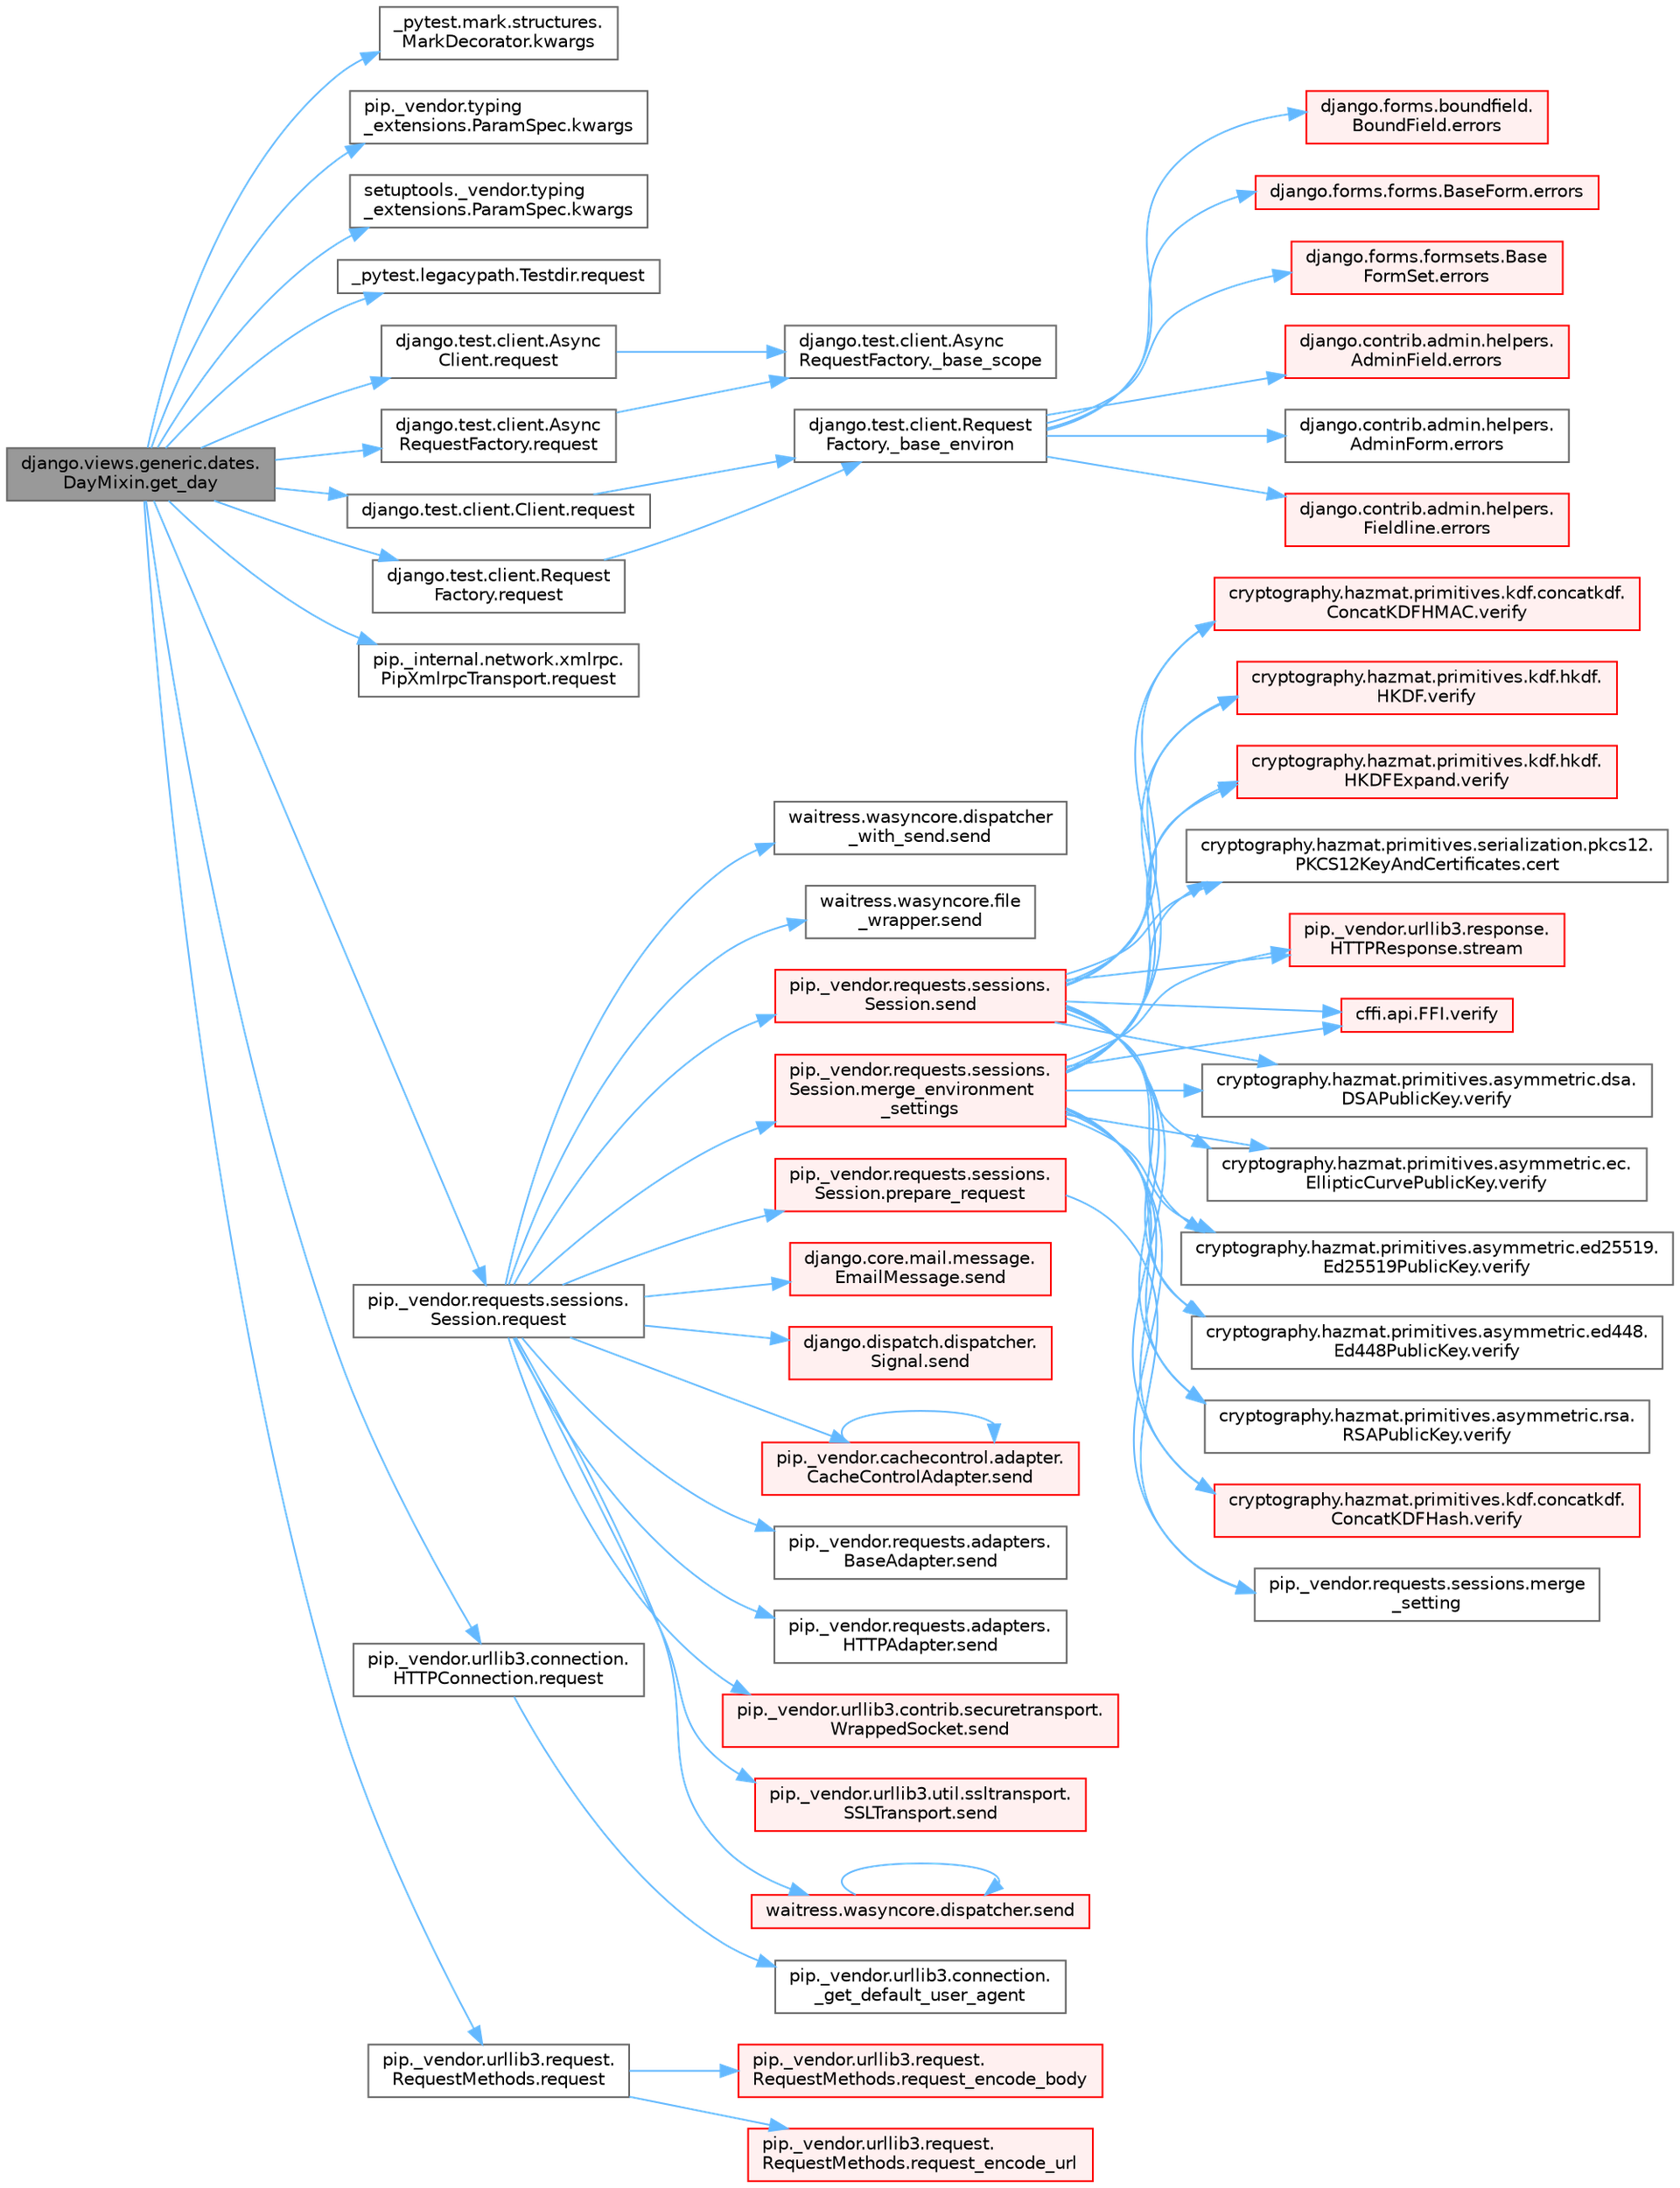 digraph "django.views.generic.dates.DayMixin.get_day"
{
 // LATEX_PDF_SIZE
  bgcolor="transparent";
  edge [fontname=Helvetica,fontsize=10,labelfontname=Helvetica,labelfontsize=10];
  node [fontname=Helvetica,fontsize=10,shape=box,height=0.2,width=0.4];
  rankdir="LR";
  Node1 [id="Node000001",label="django.views.generic.dates.\lDayMixin.get_day",height=0.2,width=0.4,color="gray40", fillcolor="grey60", style="filled", fontcolor="black",tooltip=" "];
  Node1 -> Node2 [id="edge1_Node000001_Node000002",color="steelblue1",style="solid",tooltip=" "];
  Node2 [id="Node000002",label="_pytest.mark.structures.\lMarkDecorator.kwargs",height=0.2,width=0.4,color="grey40", fillcolor="white", style="filled",URL="$class__pytest_1_1mark_1_1structures_1_1_mark_decorator.html#a07868e83e39f7b31121b611e3627a77c",tooltip=" "];
  Node1 -> Node3 [id="edge2_Node000001_Node000003",color="steelblue1",style="solid",tooltip=" "];
  Node3 [id="Node000003",label="pip._vendor.typing\l_extensions.ParamSpec.kwargs",height=0.2,width=0.4,color="grey40", fillcolor="white", style="filled",URL="$classpip_1_1__vendor_1_1typing__extensions_1_1_param_spec.html#a7533d6714916929b5b3c9ba8f94f1f90",tooltip=" "];
  Node1 -> Node4 [id="edge3_Node000001_Node000004",color="steelblue1",style="solid",tooltip=" "];
  Node4 [id="Node000004",label="setuptools._vendor.typing\l_extensions.ParamSpec.kwargs",height=0.2,width=0.4,color="grey40", fillcolor="white", style="filled",URL="$classsetuptools_1_1__vendor_1_1typing__extensions_1_1_param_spec.html#a3ffadc8575bdbfca5ad02298256b6213",tooltip=" "];
  Node1 -> Node5 [id="edge4_Node000001_Node000005",color="steelblue1",style="solid",tooltip=" "];
  Node5 [id="Node000005",label="_pytest.legacypath.Testdir.request",height=0.2,width=0.4,color="grey40", fillcolor="white", style="filled",URL="$class__pytest_1_1legacypath_1_1_testdir.html#a0e10c900efcd764da85254119e4d64c4",tooltip=" "];
  Node1 -> Node6 [id="edge5_Node000001_Node000006",color="steelblue1",style="solid",tooltip=" "];
  Node6 [id="Node000006",label="django.test.client.Async\lClient.request",height=0.2,width=0.4,color="grey40", fillcolor="white", style="filled",URL="$classdjango_1_1test_1_1client_1_1_async_client.html#a891cc2f6b81dcf3583bbbde8d21a713a",tooltip=" "];
  Node6 -> Node7 [id="edge6_Node000006_Node000007",color="steelblue1",style="solid",tooltip=" "];
  Node7 [id="Node000007",label="django.test.client.Async\lRequestFactory._base_scope",height=0.2,width=0.4,color="grey40", fillcolor="white", style="filled",URL="$classdjango_1_1test_1_1client_1_1_async_request_factory.html#a0e43cc21668d0a42c46524d5116d8654",tooltip=" "];
  Node1 -> Node8 [id="edge7_Node000001_Node000008",color="steelblue1",style="solid",tooltip=" "];
  Node8 [id="Node000008",label="django.test.client.Async\lRequestFactory.request",height=0.2,width=0.4,color="grey40", fillcolor="white", style="filled",URL="$classdjango_1_1test_1_1client_1_1_async_request_factory.html#aab026845547a4c2d9203b8710b90f6cd",tooltip=" "];
  Node8 -> Node7 [id="edge8_Node000008_Node000007",color="steelblue1",style="solid",tooltip=" "];
  Node1 -> Node9 [id="edge9_Node000001_Node000009",color="steelblue1",style="solid",tooltip=" "];
  Node9 [id="Node000009",label="django.test.client.Client.request",height=0.2,width=0.4,color="grey40", fillcolor="white", style="filled",URL="$classdjango_1_1test_1_1client_1_1_client.html#a2f51c5251142ab6503937051936e33fa",tooltip=" "];
  Node9 -> Node10 [id="edge10_Node000009_Node000010",color="steelblue1",style="solid",tooltip=" "];
  Node10 [id="Node000010",label="django.test.client.Request\lFactory._base_environ",height=0.2,width=0.4,color="grey40", fillcolor="white", style="filled",URL="$classdjango_1_1test_1_1client_1_1_request_factory.html#ab650654b992f4e9fc9e30bd0442973c1",tooltip=" "];
  Node10 -> Node11 [id="edge11_Node000010_Node000011",color="steelblue1",style="solid",tooltip=" "];
  Node11 [id="Node000011",label="django.contrib.admin.helpers.\lAdminField.errors",height=0.2,width=0.4,color="red", fillcolor="#FFF0F0", style="filled",URL="$classdjango_1_1contrib_1_1admin_1_1helpers_1_1_admin_field.html#a2ed7041739e06b7ebeb076401379c675",tooltip=" "];
  Node10 -> Node1820 [id="edge12_Node000010_Node001820",color="steelblue1",style="solid",tooltip=" "];
  Node1820 [id="Node001820",label="django.contrib.admin.helpers.\lAdminForm.errors",height=0.2,width=0.4,color="grey40", fillcolor="white", style="filled",URL="$classdjango_1_1contrib_1_1admin_1_1helpers_1_1_admin_form.html#a3ccc9540a232de721c24f95c26a2b34a",tooltip=" "];
  Node10 -> Node1821 [id="edge13_Node000010_Node001821",color="steelblue1",style="solid",tooltip=" "];
  Node1821 [id="Node001821",label="django.contrib.admin.helpers.\lFieldline.errors",height=0.2,width=0.4,color="red", fillcolor="#FFF0F0", style="filled",URL="$classdjango_1_1contrib_1_1admin_1_1helpers_1_1_fieldline.html#ac0094313ce4b91212414f914a381499d",tooltip=" "];
  Node10 -> Node1822 [id="edge14_Node000010_Node001822",color="steelblue1",style="solid",tooltip=" "];
  Node1822 [id="Node001822",label="django.forms.boundfield.\lBoundField.errors",height=0.2,width=0.4,color="red", fillcolor="#FFF0F0", style="filled",URL="$classdjango_1_1forms_1_1boundfield_1_1_bound_field.html#a47569da22ccdcdd1bb15a2506a0a5f6e",tooltip=" "];
  Node10 -> Node1823 [id="edge15_Node000010_Node001823",color="steelblue1",style="solid",tooltip=" "];
  Node1823 [id="Node001823",label="django.forms.forms.BaseForm.errors",height=0.2,width=0.4,color="red", fillcolor="#FFF0F0", style="filled",URL="$classdjango_1_1forms_1_1forms_1_1_base_form.html#aca47cb75eb6c321d1c429b33eca94d49",tooltip=" "];
  Node10 -> Node1908 [id="edge16_Node000010_Node001908",color="steelblue1",style="solid",tooltip=" "];
  Node1908 [id="Node001908",label="django.forms.formsets.Base\lFormSet.errors",height=0.2,width=0.4,color="red", fillcolor="#FFF0F0", style="filled",URL="$classdjango_1_1forms_1_1formsets_1_1_base_form_set.html#a9e249e2240c3ae2775249e3d3da42020",tooltip=" "];
  Node1 -> Node472 [id="edge17_Node000001_Node000472",color="steelblue1",style="solid",tooltip=" "];
  Node472 [id="Node000472",label="django.test.client.Request\lFactory.request",height=0.2,width=0.4,color="grey40", fillcolor="white", style="filled",URL="$classdjango_1_1test_1_1client_1_1_request_factory.html#adae411ab0df6839c5364b647e4dc63ad",tooltip=" "];
  Node472 -> Node10 [id="edge18_Node000472_Node000010",color="steelblue1",style="solid",tooltip=" "];
  Node1 -> Node473 [id="edge19_Node000001_Node000473",color="steelblue1",style="solid",tooltip=" "];
  Node473 [id="Node000473",label="pip._internal.network.xmlrpc.\lPipXmlrpcTransport.request",height=0.2,width=0.4,color="grey40", fillcolor="white", style="filled",URL="$classpip_1_1__internal_1_1network_1_1xmlrpc_1_1_pip_xmlrpc_transport.html#a91d1ed180fbf8bcc25f6747a72614c5f",tooltip=" "];
  Node1 -> Node474 [id="edge20_Node000001_Node000474",color="steelblue1",style="solid",tooltip=" "];
  Node474 [id="Node000474",label="pip._vendor.requests.sessions.\lSession.request",height=0.2,width=0.4,color="grey40", fillcolor="white", style="filled",URL="$classpip_1_1__vendor_1_1requests_1_1sessions_1_1_session.html#a3dddfa16e93faa1a1a553936d913482b",tooltip=" "];
  Node474 -> Node475 [id="edge21_Node000474_Node000475",color="steelblue1",style="solid",tooltip=" "];
  Node475 [id="Node000475",label="pip._vendor.requests.sessions.\lSession.merge_environment\l_settings",height=0.2,width=0.4,color="red", fillcolor="#FFF0F0", style="filled",URL="$classpip_1_1__vendor_1_1requests_1_1sessions_1_1_session.html#a1bbc07ae0fd8434a0ae651e3eb482be0",tooltip=" "];
  Node475 -> Node476 [id="edge22_Node000475_Node000476",color="steelblue1",style="solid",tooltip=" "];
  Node476 [id="Node000476",label="cryptography.hazmat.primitives.serialization.pkcs12.\lPKCS12KeyAndCertificates.cert",height=0.2,width=0.4,color="grey40", fillcolor="white", style="filled",URL="$classcryptography_1_1hazmat_1_1primitives_1_1serialization_1_1pkcs12_1_1_p_k_c_s12_key_and_certificates.html#a7a1d98fee8ed8175805ab085c9ecb5e0",tooltip=" "];
  Node475 -> Node477 [id="edge23_Node000475_Node000477",color="steelblue1",style="solid",tooltip=" "];
  Node477 [id="Node000477",label="pip._vendor.requests.sessions.merge\l_setting",height=0.2,width=0.4,color="grey40", fillcolor="white", style="filled",URL="$namespacepip_1_1__vendor_1_1requests_1_1sessions.html#a2ff5e46d93c274334e41f4544e9eda84",tooltip=" "];
  Node475 -> Node205 [id="edge24_Node000475_Node000205",color="steelblue1",style="solid",tooltip=" "];
  Node205 [id="Node000205",label="pip._vendor.urllib3.response.\lHTTPResponse.stream",height=0.2,width=0.4,color="red", fillcolor="#FFF0F0", style="filled",URL="$classpip_1_1__vendor_1_1urllib3_1_1response_1_1_h_t_t_p_response.html#a8d802b25f09dd341838a1d631ffc4f62",tooltip=" "];
  Node475 -> Node478 [id="edge25_Node000475_Node000478",color="steelblue1",style="solid",tooltip=" "];
  Node478 [id="Node000478",label="cffi.api.FFI.verify",height=0.2,width=0.4,color="red", fillcolor="#FFF0F0", style="filled",URL="$classcffi_1_1api_1_1_f_f_i.html#ac05cd4cf779cb85543c4cd5fa8a6d333",tooltip=" "];
  Node475 -> Node480 [id="edge26_Node000475_Node000480",color="steelblue1",style="solid",tooltip=" "];
  Node480 [id="Node000480",label="cryptography.hazmat.primitives.asymmetric.dsa.\lDSAPublicKey.verify",height=0.2,width=0.4,color="grey40", fillcolor="white", style="filled",URL="$classcryptography_1_1hazmat_1_1primitives_1_1asymmetric_1_1dsa_1_1_d_s_a_public_key.html#ad0552a7e074dda3d2486b6e918cfc9d8",tooltip=" "];
  Node475 -> Node481 [id="edge27_Node000475_Node000481",color="steelblue1",style="solid",tooltip=" "];
  Node481 [id="Node000481",label="cryptography.hazmat.primitives.asymmetric.ec.\lEllipticCurvePublicKey.verify",height=0.2,width=0.4,color="grey40", fillcolor="white", style="filled",URL="$classcryptography_1_1hazmat_1_1primitives_1_1asymmetric_1_1ec_1_1_elliptic_curve_public_key.html#a7f75c00034242b7ae917b567db16bf60",tooltip=" "];
  Node475 -> Node482 [id="edge28_Node000475_Node000482",color="steelblue1",style="solid",tooltip=" "];
  Node482 [id="Node000482",label="cryptography.hazmat.primitives.asymmetric.ed25519.\lEd25519PublicKey.verify",height=0.2,width=0.4,color="grey40", fillcolor="white", style="filled",URL="$classcryptography_1_1hazmat_1_1primitives_1_1asymmetric_1_1ed25519_1_1_ed25519_public_key.html#a23d01b9908cadb1f6765bd6792371c80",tooltip=" "];
  Node475 -> Node483 [id="edge29_Node000475_Node000483",color="steelblue1",style="solid",tooltip=" "];
  Node483 [id="Node000483",label="cryptography.hazmat.primitives.asymmetric.ed448.\lEd448PublicKey.verify",height=0.2,width=0.4,color="grey40", fillcolor="white", style="filled",URL="$classcryptography_1_1hazmat_1_1primitives_1_1asymmetric_1_1ed448_1_1_ed448_public_key.html#a34d2a2d64f969ef56c2cb67994bacf86",tooltip=" "];
  Node475 -> Node484 [id="edge30_Node000475_Node000484",color="steelblue1",style="solid",tooltip=" "];
  Node484 [id="Node000484",label="cryptography.hazmat.primitives.asymmetric.rsa.\lRSAPublicKey.verify",height=0.2,width=0.4,color="grey40", fillcolor="white", style="filled",URL="$classcryptography_1_1hazmat_1_1primitives_1_1asymmetric_1_1rsa_1_1_r_s_a_public_key.html#a8c3715fa7e1b4a8bfd89482e40f1fe53",tooltip=" "];
  Node475 -> Node485 [id="edge31_Node000475_Node000485",color="steelblue1",style="solid",tooltip=" "];
  Node485 [id="Node000485",label="cryptography.hazmat.primitives.kdf.concatkdf.\lConcatKDFHash.verify",height=0.2,width=0.4,color="red", fillcolor="#FFF0F0", style="filled",URL="$classcryptography_1_1hazmat_1_1primitives_1_1kdf_1_1concatkdf_1_1_concat_k_d_f_hash.html#a872e664133e0cc33672c6fa5929f0bf8",tooltip=" "];
  Node475 -> Node510 [id="edge32_Node000475_Node000510",color="steelblue1",style="solid",tooltip=" "];
  Node510 [id="Node000510",label="cryptography.hazmat.primitives.kdf.concatkdf.\lConcatKDFHMAC.verify",height=0.2,width=0.4,color="red", fillcolor="#FFF0F0", style="filled",URL="$classcryptography_1_1hazmat_1_1primitives_1_1kdf_1_1concatkdf_1_1_concat_k_d_f_h_m_a_c.html#aa6a81903e1b96874301933bc996c78bd",tooltip=" "];
  Node475 -> Node511 [id="edge33_Node000475_Node000511",color="steelblue1",style="solid",tooltip=" "];
  Node511 [id="Node000511",label="cryptography.hazmat.primitives.kdf.hkdf.\lHKDF.verify",height=0.2,width=0.4,color="red", fillcolor="#FFF0F0", style="filled",URL="$classcryptography_1_1hazmat_1_1primitives_1_1kdf_1_1hkdf_1_1_h_k_d_f.html#a7ac8bf663d79e3c30b68d44331902304",tooltip=" "];
  Node475 -> Node512 [id="edge34_Node000475_Node000512",color="steelblue1",style="solid",tooltip=" "];
  Node512 [id="Node000512",label="cryptography.hazmat.primitives.kdf.hkdf.\lHKDFExpand.verify",height=0.2,width=0.4,color="red", fillcolor="#FFF0F0", style="filled",URL="$classcryptography_1_1hazmat_1_1primitives_1_1kdf_1_1hkdf_1_1_h_k_d_f_expand.html#a74f916e6649372a432769965a7e01fea",tooltip=" "];
  Node474 -> Node4449 [id="edge35_Node000474_Node004449",color="steelblue1",style="solid",tooltip=" "];
  Node4449 [id="Node004449",label="pip._vendor.requests.sessions.\lSession.prepare_request",height=0.2,width=0.4,color="red", fillcolor="#FFF0F0", style="filled",URL="$classpip_1_1__vendor_1_1requests_1_1sessions_1_1_session.html#a486c476ce9c610313da438d9fbd53f7b",tooltip=" "];
  Node4449 -> Node477 [id="edge36_Node004449_Node000477",color="steelblue1",style="solid",tooltip=" "];
  Node474 -> Node4325 [id="edge37_Node000474_Node004325",color="steelblue1",style="solid",tooltip=" "];
  Node4325 [id="Node004325",label="django.core.mail.message.\lEmailMessage.send",height=0.2,width=0.4,color="red", fillcolor="#FFF0F0", style="filled",URL="$classdjango_1_1core_1_1mail_1_1message_1_1_email_message.html#a18fd6d168e6aa27742a4057b4ab9b439",tooltip=" "];
  Node474 -> Node4329 [id="edge38_Node000474_Node004329",color="steelblue1",style="solid",tooltip=" "];
  Node4329 [id="Node004329",label="django.dispatch.dispatcher.\lSignal.send",height=0.2,width=0.4,color="red", fillcolor="#FFF0F0", style="filled",URL="$classdjango_1_1dispatch_1_1dispatcher_1_1_signal.html#a065269c5c5f8d45e7b902dda3245bdbb",tooltip=" "];
  Node474 -> Node4332 [id="edge39_Node000474_Node004332",color="steelblue1",style="solid",tooltip=" "];
  Node4332 [id="Node004332",label="pip._vendor.cachecontrol.adapter.\lCacheControlAdapter.send",height=0.2,width=0.4,color="red", fillcolor="#FFF0F0", style="filled",URL="$classpip_1_1__vendor_1_1cachecontrol_1_1adapter_1_1_cache_control_adapter.html#a7f846578832fd1a27f921f7466b4d2fa",tooltip=" "];
  Node4332 -> Node4332 [id="edge40_Node004332_Node004332",color="steelblue1",style="solid",tooltip=" "];
  Node474 -> Node4335 [id="edge41_Node000474_Node004335",color="steelblue1",style="solid",tooltip=" "];
  Node4335 [id="Node004335",label="pip._vendor.requests.adapters.\lBaseAdapter.send",height=0.2,width=0.4,color="grey40", fillcolor="white", style="filled",URL="$classpip_1_1__vendor_1_1requests_1_1adapters_1_1_base_adapter.html#a71b96d00d14b1eb64886afb3d5a6e2b0",tooltip=" "];
  Node474 -> Node4336 [id="edge42_Node000474_Node004336",color="steelblue1",style="solid",tooltip=" "];
  Node4336 [id="Node004336",label="pip._vendor.requests.adapters.\lHTTPAdapter.send",height=0.2,width=0.4,color="grey40", fillcolor="white", style="filled",URL="$classpip_1_1__vendor_1_1requests_1_1adapters_1_1_h_t_t_p_adapter.html#aa75dd0f80148babfc8b50bbc9a504e8d",tooltip=" "];
  Node474 -> Node4337 [id="edge43_Node000474_Node004337",color="steelblue1",style="solid",tooltip=" "];
  Node4337 [id="Node004337",label="pip._vendor.requests.sessions.\lSession.send",height=0.2,width=0.4,color="red", fillcolor="#FFF0F0", style="filled",URL="$classpip_1_1__vendor_1_1requests_1_1sessions_1_1_session.html#ac53877008b8d3c6901be36033885124c",tooltip=" "];
  Node4337 -> Node476 [id="edge44_Node004337_Node000476",color="steelblue1",style="solid",tooltip=" "];
  Node4337 -> Node205 [id="edge45_Node004337_Node000205",color="steelblue1",style="solid",tooltip=" "];
  Node4337 -> Node478 [id="edge46_Node004337_Node000478",color="steelblue1",style="solid",tooltip=" "];
  Node4337 -> Node480 [id="edge47_Node004337_Node000480",color="steelblue1",style="solid",tooltip=" "];
  Node4337 -> Node481 [id="edge48_Node004337_Node000481",color="steelblue1",style="solid",tooltip=" "];
  Node4337 -> Node482 [id="edge49_Node004337_Node000482",color="steelblue1",style="solid",tooltip=" "];
  Node4337 -> Node483 [id="edge50_Node004337_Node000483",color="steelblue1",style="solid",tooltip=" "];
  Node4337 -> Node484 [id="edge51_Node004337_Node000484",color="steelblue1",style="solid",tooltip=" "];
  Node4337 -> Node485 [id="edge52_Node004337_Node000485",color="steelblue1",style="solid",tooltip=" "];
  Node4337 -> Node510 [id="edge53_Node004337_Node000510",color="steelblue1",style="solid",tooltip=" "];
  Node4337 -> Node511 [id="edge54_Node004337_Node000511",color="steelblue1",style="solid",tooltip=" "];
  Node4337 -> Node512 [id="edge55_Node004337_Node000512",color="steelblue1",style="solid",tooltip=" "];
  Node474 -> Node4342 [id="edge56_Node000474_Node004342",color="steelblue1",style="solid",tooltip=" "];
  Node4342 [id="Node004342",label="pip._vendor.urllib3.contrib.securetransport.\lWrappedSocket.send",height=0.2,width=0.4,color="red", fillcolor="#FFF0F0", style="filled",URL="$classpip_1_1__vendor_1_1urllib3_1_1contrib_1_1securetransport_1_1_wrapped_socket.html#afefa6637ff2836086372e94b4872b076",tooltip=" "];
  Node474 -> Node4344 [id="edge57_Node000474_Node004344",color="steelblue1",style="solid",tooltip=" "];
  Node4344 [id="Node004344",label="pip._vendor.urllib3.util.ssltransport.\lSSLTransport.send",height=0.2,width=0.4,color="red", fillcolor="#FFF0F0", style="filled",URL="$classpip_1_1__vendor_1_1urllib3_1_1util_1_1ssltransport_1_1_s_s_l_transport.html#ae07b4d8069dbc1dab07b52db5acdb71a",tooltip=" "];
  Node474 -> Node4345 [id="edge58_Node000474_Node004345",color="steelblue1",style="solid",tooltip=" "];
  Node4345 [id="Node004345",label="waitress.wasyncore.dispatcher.send",height=0.2,width=0.4,color="red", fillcolor="#FFF0F0", style="filled",URL="$classwaitress_1_1wasyncore_1_1dispatcher.html#aa36a1d97600508f07138eab0658775c9",tooltip=" "];
  Node4345 -> Node4345 [id="edge59_Node004345_Node004345",color="steelblue1",style="solid",tooltip=" "];
  Node474 -> Node4346 [id="edge60_Node000474_Node004346",color="steelblue1",style="solid",tooltip=" "];
  Node4346 [id="Node004346",label="waitress.wasyncore.dispatcher\l_with_send.send",height=0.2,width=0.4,color="grey40", fillcolor="white", style="filled",URL="$classwaitress_1_1wasyncore_1_1dispatcher__with__send.html#a47052361f8df52adae77154c5ac2e95d",tooltip=" "];
  Node474 -> Node4347 [id="edge61_Node000474_Node004347",color="steelblue1",style="solid",tooltip=" "];
  Node4347 [id="Node004347",label="waitress.wasyncore.file\l_wrapper.send",height=0.2,width=0.4,color="grey40", fillcolor="white", style="filled",URL="$classwaitress_1_1wasyncore_1_1file__wrapper.html#a3db1f84334179b63edb654a8da19820c",tooltip=" "];
  Node1 -> Node987 [id="edge62_Node000001_Node000987",color="steelblue1",style="solid",tooltip=" "];
  Node987 [id="Node000987",label="pip._vendor.urllib3.connection.\lHTTPConnection.request",height=0.2,width=0.4,color="grey40", fillcolor="white", style="filled",URL="$classpip_1_1__vendor_1_1urllib3_1_1connection_1_1_h_t_t_p_connection.html#a67e552c4d242e4169bdf7319269a417f",tooltip=" "];
  Node987 -> Node988 [id="edge63_Node000987_Node000988",color="steelblue1",style="solid",tooltip=" "];
  Node988 [id="Node000988",label="pip._vendor.urllib3.connection.\l_get_default_user_agent",height=0.2,width=0.4,color="grey40", fillcolor="white", style="filled",URL="$namespacepip_1_1__vendor_1_1urllib3_1_1connection.html#a470b189321329d9264e7756710ba9ae2",tooltip=" "];
  Node1 -> Node989 [id="edge64_Node000001_Node000989",color="steelblue1",style="solid",tooltip=" "];
  Node989 [id="Node000989",label="pip._vendor.urllib3.request.\lRequestMethods.request",height=0.2,width=0.4,color="grey40", fillcolor="white", style="filled",URL="$classpip_1_1__vendor_1_1urllib3_1_1request_1_1_request_methods.html#a73541f2f0edc7df7413b043e33c69e7f",tooltip=" "];
  Node989 -> Node990 [id="edge65_Node000989_Node000990",color="steelblue1",style="solid",tooltip=" "];
  Node990 [id="Node000990",label="pip._vendor.urllib3.request.\lRequestMethods.request_encode_body",height=0.2,width=0.4,color="red", fillcolor="#FFF0F0", style="filled",URL="$classpip_1_1__vendor_1_1urllib3_1_1request_1_1_request_methods.html#a2c8e6a574936ea1059cda06ae71793fc",tooltip=" "];
  Node989 -> Node1029 [id="edge66_Node000989_Node001029",color="steelblue1",style="solid",tooltip=" "];
  Node1029 [id="Node001029",label="pip._vendor.urllib3.request.\lRequestMethods.request_encode_url",height=0.2,width=0.4,color="red", fillcolor="#FFF0F0", style="filled",URL="$classpip_1_1__vendor_1_1urllib3_1_1request_1_1_request_methods.html#a364d38202ff4ab728e7bad368e74a431",tooltip=" "];
}
